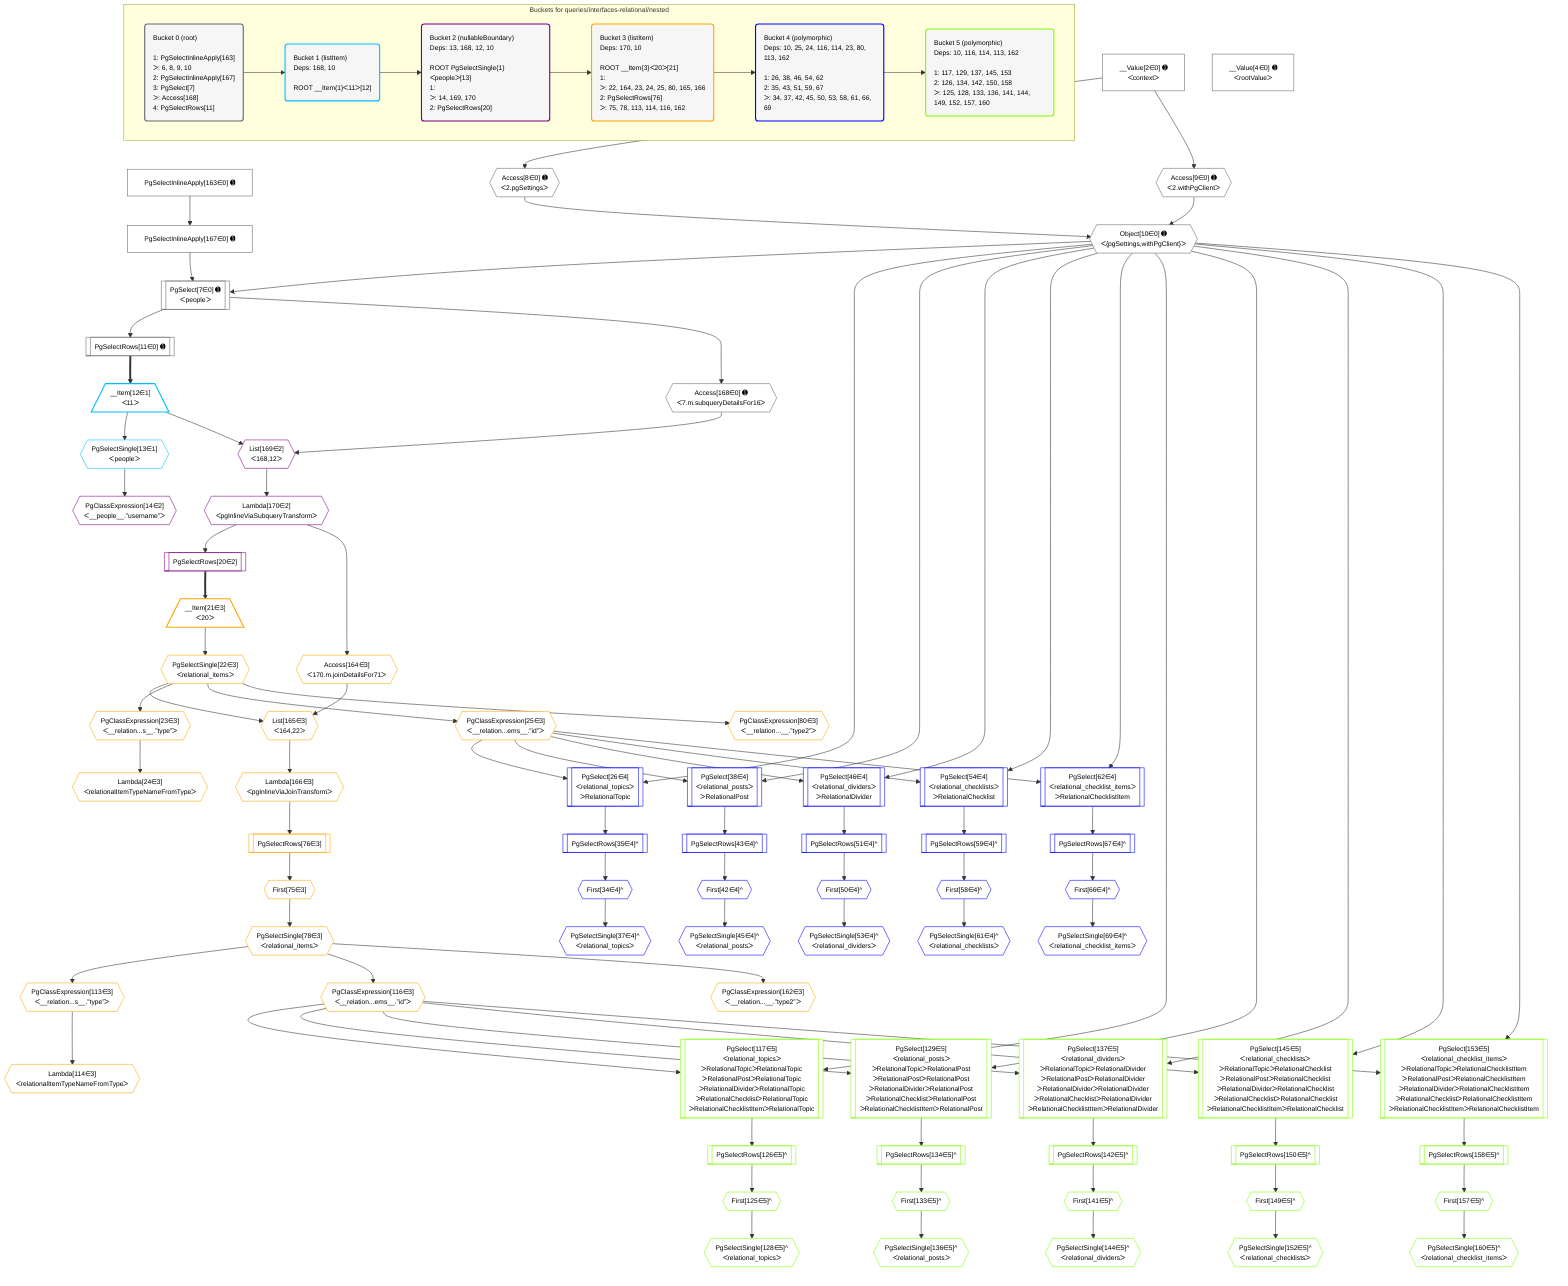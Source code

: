 %%{init: {'themeVariables': { 'fontSize': '12px'}}}%%
graph TD
    classDef path fill:#eee,stroke:#000,color:#000
    classDef plan fill:#fff,stroke-width:1px,color:#000
    classDef itemplan fill:#fff,stroke-width:2px,color:#000
    classDef unbatchedplan fill:#dff,stroke-width:1px,color:#000
    classDef sideeffectplan fill:#fcc,stroke-width:2px,color:#000
    classDef bucket fill:#f6f6f6,color:#000,stroke-width:2px,text-align:left

    subgraph "Buckets for queries/interfaces-relational/nested"
    Bucket0("Bucket 0 (root)<br /><br />1: PgSelectInlineApply[163]<br />ᐳ: 6, 8, 9, 10<br />2: PgSelectInlineApply[167]<br />3: PgSelect[7]<br />ᐳ: Access[168]<br />4: PgSelectRows[11]"):::bucket
    Bucket1("Bucket 1 (listItem)<br />Deps: 168, 10<br /><br />ROOT __Item{1}ᐸ11ᐳ[12]"):::bucket
    Bucket2("Bucket 2 (nullableBoundary)<br />Deps: 13, 168, 12, 10<br /><br />ROOT PgSelectSingle{1}ᐸpeopleᐳ[13]<br />1: <br />ᐳ: 14, 169, 170<br />2: PgSelectRows[20]"):::bucket
    Bucket3("Bucket 3 (listItem)<br />Deps: 170, 10<br /><br />ROOT __Item{3}ᐸ20ᐳ[21]<br />1: <br />ᐳ: 22, 164, 23, 24, 25, 80, 165, 166<br />2: PgSelectRows[76]<br />ᐳ: 75, 78, 113, 114, 116, 162"):::bucket
    Bucket4("Bucket 4 (polymorphic)<br />Deps: 10, 25, 24, 116, 114, 23, 80, 113, 162<br /><br />1: 26, 38, 46, 54, 62<br />2: 35, 43, 51, 59, 67<br />ᐳ: 34, 37, 42, 45, 50, 53, 58, 61, 66, 69"):::bucket
    Bucket5("Bucket 5 (polymorphic)<br />Deps: 10, 116, 114, 113, 162<br /><br />1: 117, 129, 137, 145, 153<br />2: 126, 134, 142, 150, 158<br />ᐳ: 125, 128, 133, 136, 141, 144, 149, 152, 157, 160"):::bucket
    end
    Bucket0 --> Bucket1
    Bucket1 --> Bucket2
    Bucket2 --> Bucket3
    Bucket3 --> Bucket4
    Bucket4 --> Bucket5

    %% plan dependencies
    PgSelect7[["PgSelect[7∈0] ➊<br />ᐸpeopleᐳ"]]:::plan
    Object10{{"Object[10∈0] ➊<br />ᐸ{pgSettings,withPgClient}ᐳ"}}:::plan
    PgSelectInlineApply167["PgSelectInlineApply[167∈0] ➊"]:::plan
    Object10 & PgSelectInlineApply167 --> PgSelect7
    PgSelectInlineApply163["PgSelectInlineApply[163∈0] ➊"]:::plan
    PgSelectInlineApply163 --> PgSelectInlineApply167
    Access8{{"Access[8∈0] ➊<br />ᐸ2.pgSettingsᐳ"}}:::plan
    Access9{{"Access[9∈0] ➊<br />ᐸ2.withPgClientᐳ"}}:::plan
    Access8 & Access9 --> Object10
    __Value2["__Value[2∈0] ➊<br />ᐸcontextᐳ"]:::plan
    __Value2 --> Access8
    __Value2 --> Access9
    PgSelectRows11[["PgSelectRows[11∈0] ➊"]]:::plan
    PgSelect7 --> PgSelectRows11
    Access168{{"Access[168∈0] ➊<br />ᐸ7.m.subqueryDetailsFor16ᐳ"}}:::plan
    PgSelect7 --> Access168
    __Value4["__Value[4∈0] ➊<br />ᐸrootValueᐳ"]:::plan
    __Item12[/"__Item[12∈1]<br />ᐸ11ᐳ"\]:::itemplan
    PgSelectRows11 ==> __Item12
    PgSelectSingle13{{"PgSelectSingle[13∈1]<br />ᐸpeopleᐳ"}}:::plan
    __Item12 --> PgSelectSingle13
    List169{{"List[169∈2]<br />ᐸ168,12ᐳ"}}:::plan
    Access168 & __Item12 --> List169
    PgClassExpression14{{"PgClassExpression[14∈2]<br />ᐸ__people__.”username”ᐳ"}}:::plan
    PgSelectSingle13 --> PgClassExpression14
    PgSelectRows20[["PgSelectRows[20∈2]"]]:::plan
    Lambda170{{"Lambda[170∈2]<br />ᐸpgInlineViaSubqueryTransformᐳ"}}:::plan
    Lambda170 --> PgSelectRows20
    List169 --> Lambda170
    List165{{"List[165∈3]<br />ᐸ164,22ᐳ"}}:::plan
    Access164{{"Access[164∈3]<br />ᐸ170.m.joinDetailsFor71ᐳ"}}:::plan
    PgSelectSingle22{{"PgSelectSingle[22∈3]<br />ᐸrelational_itemsᐳ"}}:::plan
    Access164 & PgSelectSingle22 --> List165
    __Item21[/"__Item[21∈3]<br />ᐸ20ᐳ"\]:::itemplan
    PgSelectRows20 ==> __Item21
    __Item21 --> PgSelectSingle22
    PgClassExpression23{{"PgClassExpression[23∈3]<br />ᐸ__relation...s__.”type”ᐳ"}}:::plan
    PgSelectSingle22 --> PgClassExpression23
    Lambda24{{"Lambda[24∈3]<br />ᐸrelationalItemTypeNameFromTypeᐳ"}}:::plan
    PgClassExpression23 --> Lambda24
    PgClassExpression25{{"PgClassExpression[25∈3]<br />ᐸ__relation...ems__.”id”ᐳ"}}:::plan
    PgSelectSingle22 --> PgClassExpression25
    First75{{"First[75∈3]"}}:::plan
    PgSelectRows76[["PgSelectRows[76∈3]"]]:::plan
    PgSelectRows76 --> First75
    Lambda166{{"Lambda[166∈3]<br />ᐸpgInlineViaJoinTransformᐳ"}}:::plan
    Lambda166 --> PgSelectRows76
    PgSelectSingle78{{"PgSelectSingle[78∈3]<br />ᐸrelational_itemsᐳ"}}:::plan
    First75 --> PgSelectSingle78
    PgClassExpression80{{"PgClassExpression[80∈3]<br />ᐸ__relation...__.”type2”ᐳ"}}:::plan
    PgSelectSingle22 --> PgClassExpression80
    PgClassExpression113{{"PgClassExpression[113∈3]<br />ᐸ__relation...s__.”type”ᐳ"}}:::plan
    PgSelectSingle78 --> PgClassExpression113
    Lambda114{{"Lambda[114∈3]<br />ᐸrelationalItemTypeNameFromTypeᐳ"}}:::plan
    PgClassExpression113 --> Lambda114
    PgClassExpression116{{"PgClassExpression[116∈3]<br />ᐸ__relation...ems__.”id”ᐳ"}}:::plan
    PgSelectSingle78 --> PgClassExpression116
    PgClassExpression162{{"PgClassExpression[162∈3]<br />ᐸ__relation...__.”type2”ᐳ"}}:::plan
    PgSelectSingle78 --> PgClassExpression162
    Lambda170 --> Access164
    List165 --> Lambda166
    PgSelect26[["PgSelect[26∈4]<br />ᐸrelational_topicsᐳ<br />ᐳRelationalTopic"]]:::plan
    Object10 & PgClassExpression25 --> PgSelect26
    PgSelect38[["PgSelect[38∈4]<br />ᐸrelational_postsᐳ<br />ᐳRelationalPost"]]:::plan
    Object10 & PgClassExpression25 --> PgSelect38
    PgSelect46[["PgSelect[46∈4]<br />ᐸrelational_dividersᐳ<br />ᐳRelationalDivider"]]:::plan
    Object10 & PgClassExpression25 --> PgSelect46
    PgSelect54[["PgSelect[54∈4]<br />ᐸrelational_checklistsᐳ<br />ᐳRelationalChecklist"]]:::plan
    Object10 & PgClassExpression25 --> PgSelect54
    PgSelect62[["PgSelect[62∈4]<br />ᐸrelational_checklist_itemsᐳ<br />ᐳRelationalChecklistItem"]]:::plan
    Object10 & PgClassExpression25 --> PgSelect62
    First34{{"First[34∈4]^"}}:::plan
    PgSelectRows35[["PgSelectRows[35∈4]^"]]:::plan
    PgSelectRows35 --> First34
    PgSelect26 --> PgSelectRows35
    PgSelectSingle37{{"PgSelectSingle[37∈4]^<br />ᐸrelational_topicsᐳ"}}:::plan
    First34 --> PgSelectSingle37
    First42{{"First[42∈4]^"}}:::plan
    PgSelectRows43[["PgSelectRows[43∈4]^"]]:::plan
    PgSelectRows43 --> First42
    PgSelect38 --> PgSelectRows43
    PgSelectSingle45{{"PgSelectSingle[45∈4]^<br />ᐸrelational_postsᐳ"}}:::plan
    First42 --> PgSelectSingle45
    First50{{"First[50∈4]^"}}:::plan
    PgSelectRows51[["PgSelectRows[51∈4]^"]]:::plan
    PgSelectRows51 --> First50
    PgSelect46 --> PgSelectRows51
    PgSelectSingle53{{"PgSelectSingle[53∈4]^<br />ᐸrelational_dividersᐳ"}}:::plan
    First50 --> PgSelectSingle53
    First58{{"First[58∈4]^"}}:::plan
    PgSelectRows59[["PgSelectRows[59∈4]^"]]:::plan
    PgSelectRows59 --> First58
    PgSelect54 --> PgSelectRows59
    PgSelectSingle61{{"PgSelectSingle[61∈4]^<br />ᐸrelational_checklistsᐳ"}}:::plan
    First58 --> PgSelectSingle61
    First66{{"First[66∈4]^"}}:::plan
    PgSelectRows67[["PgSelectRows[67∈4]^"]]:::plan
    PgSelectRows67 --> First66
    PgSelect62 --> PgSelectRows67
    PgSelectSingle69{{"PgSelectSingle[69∈4]^<br />ᐸrelational_checklist_itemsᐳ"}}:::plan
    First66 --> PgSelectSingle69
    PgSelect117[["PgSelect[117∈5]<br />ᐸrelational_topicsᐳ<br />ᐳRelationalTopicᐳRelationalTopic<br />ᐳRelationalPostᐳRelationalTopic<br />ᐳRelationalDividerᐳRelationalTopic<br />ᐳRelationalChecklistᐳRelationalTopic<br />ᐳRelationalChecklistItemᐳRelationalTopic"]]:::plan
    Object10 & PgClassExpression116 --> PgSelect117
    PgSelect129[["PgSelect[129∈5]<br />ᐸrelational_postsᐳ<br />ᐳRelationalTopicᐳRelationalPost<br />ᐳRelationalPostᐳRelationalPost<br />ᐳRelationalDividerᐳRelationalPost<br />ᐳRelationalChecklistᐳRelationalPost<br />ᐳRelationalChecklistItemᐳRelationalPost"]]:::plan
    Object10 & PgClassExpression116 --> PgSelect129
    PgSelect137[["PgSelect[137∈5]<br />ᐸrelational_dividersᐳ<br />ᐳRelationalTopicᐳRelationalDivider<br />ᐳRelationalPostᐳRelationalDivider<br />ᐳRelationalDividerᐳRelationalDivider<br />ᐳRelationalChecklistᐳRelationalDivider<br />ᐳRelationalChecklistItemᐳRelationalDivider"]]:::plan
    Object10 & PgClassExpression116 --> PgSelect137
    PgSelect145[["PgSelect[145∈5]<br />ᐸrelational_checklistsᐳ<br />ᐳRelationalTopicᐳRelationalChecklist<br />ᐳRelationalPostᐳRelationalChecklist<br />ᐳRelationalDividerᐳRelationalChecklist<br />ᐳRelationalChecklistᐳRelationalChecklist<br />ᐳRelationalChecklistItemᐳRelationalChecklist"]]:::plan
    Object10 & PgClassExpression116 --> PgSelect145
    PgSelect153[["PgSelect[153∈5]<br />ᐸrelational_checklist_itemsᐳ<br />ᐳRelationalTopicᐳRelationalChecklistItem<br />ᐳRelationalPostᐳRelationalChecklistItem<br />ᐳRelationalDividerᐳRelationalChecklistItem<br />ᐳRelationalChecklistᐳRelationalChecklistItem<br />ᐳRelationalChecklistItemᐳRelationalChecklistItem"]]:::plan
    Object10 & PgClassExpression116 --> PgSelect153
    First125{{"First[125∈5]^"}}:::plan
    PgSelectRows126[["PgSelectRows[126∈5]^"]]:::plan
    PgSelectRows126 --> First125
    PgSelect117 --> PgSelectRows126
    PgSelectSingle128{{"PgSelectSingle[128∈5]^<br />ᐸrelational_topicsᐳ"}}:::plan
    First125 --> PgSelectSingle128
    First133{{"First[133∈5]^"}}:::plan
    PgSelectRows134[["PgSelectRows[134∈5]^"]]:::plan
    PgSelectRows134 --> First133
    PgSelect129 --> PgSelectRows134
    PgSelectSingle136{{"PgSelectSingle[136∈5]^<br />ᐸrelational_postsᐳ"}}:::plan
    First133 --> PgSelectSingle136
    First141{{"First[141∈5]^"}}:::plan
    PgSelectRows142[["PgSelectRows[142∈5]^"]]:::plan
    PgSelectRows142 --> First141
    PgSelect137 --> PgSelectRows142
    PgSelectSingle144{{"PgSelectSingle[144∈5]^<br />ᐸrelational_dividersᐳ"}}:::plan
    First141 --> PgSelectSingle144
    First149{{"First[149∈5]^"}}:::plan
    PgSelectRows150[["PgSelectRows[150∈5]^"]]:::plan
    PgSelectRows150 --> First149
    PgSelect145 --> PgSelectRows150
    PgSelectSingle152{{"PgSelectSingle[152∈5]^<br />ᐸrelational_checklistsᐳ"}}:::plan
    First149 --> PgSelectSingle152
    First157{{"First[157∈5]^"}}:::plan
    PgSelectRows158[["PgSelectRows[158∈5]^"]]:::plan
    PgSelectRows158 --> First157
    PgSelect153 --> PgSelectRows158
    PgSelectSingle160{{"PgSelectSingle[160∈5]^<br />ᐸrelational_checklist_itemsᐳ"}}:::plan
    First157 --> PgSelectSingle160

    %% define steps
    classDef bucket0 stroke:#696969
    class Bucket0,__Value2,__Value4,PgSelect7,Access8,Access9,Object10,PgSelectRows11,PgSelectInlineApply163,PgSelectInlineApply167,Access168 bucket0
    classDef bucket1 stroke:#00bfff
    class Bucket1,__Item12,PgSelectSingle13 bucket1
    classDef bucket2 stroke:#7f007f
    class Bucket2,PgClassExpression14,PgSelectRows20,List169,Lambda170 bucket2
    classDef bucket3 stroke:#ffa500
    class Bucket3,__Item21,PgSelectSingle22,PgClassExpression23,Lambda24,PgClassExpression25,First75,PgSelectRows76,PgSelectSingle78,PgClassExpression80,PgClassExpression113,Lambda114,PgClassExpression116,PgClassExpression162,Access164,List165,Lambda166 bucket3
    classDef bucket4 stroke:#0000ff
    class Bucket4,PgSelect26,First34,PgSelectRows35,PgSelectSingle37,PgSelect38,First42,PgSelectRows43,PgSelectSingle45,PgSelect46,First50,PgSelectRows51,PgSelectSingle53,PgSelect54,First58,PgSelectRows59,PgSelectSingle61,PgSelect62,First66,PgSelectRows67,PgSelectSingle69 bucket4
    classDef bucket5 stroke:#7fff00
    class Bucket5,PgSelect117,First125,PgSelectRows126,PgSelectSingle128,PgSelect129,First133,PgSelectRows134,PgSelectSingle136,PgSelect137,First141,PgSelectRows142,PgSelectSingle144,PgSelect145,First149,PgSelectRows150,PgSelectSingle152,PgSelect153,First157,PgSelectRows158,PgSelectSingle160 bucket5